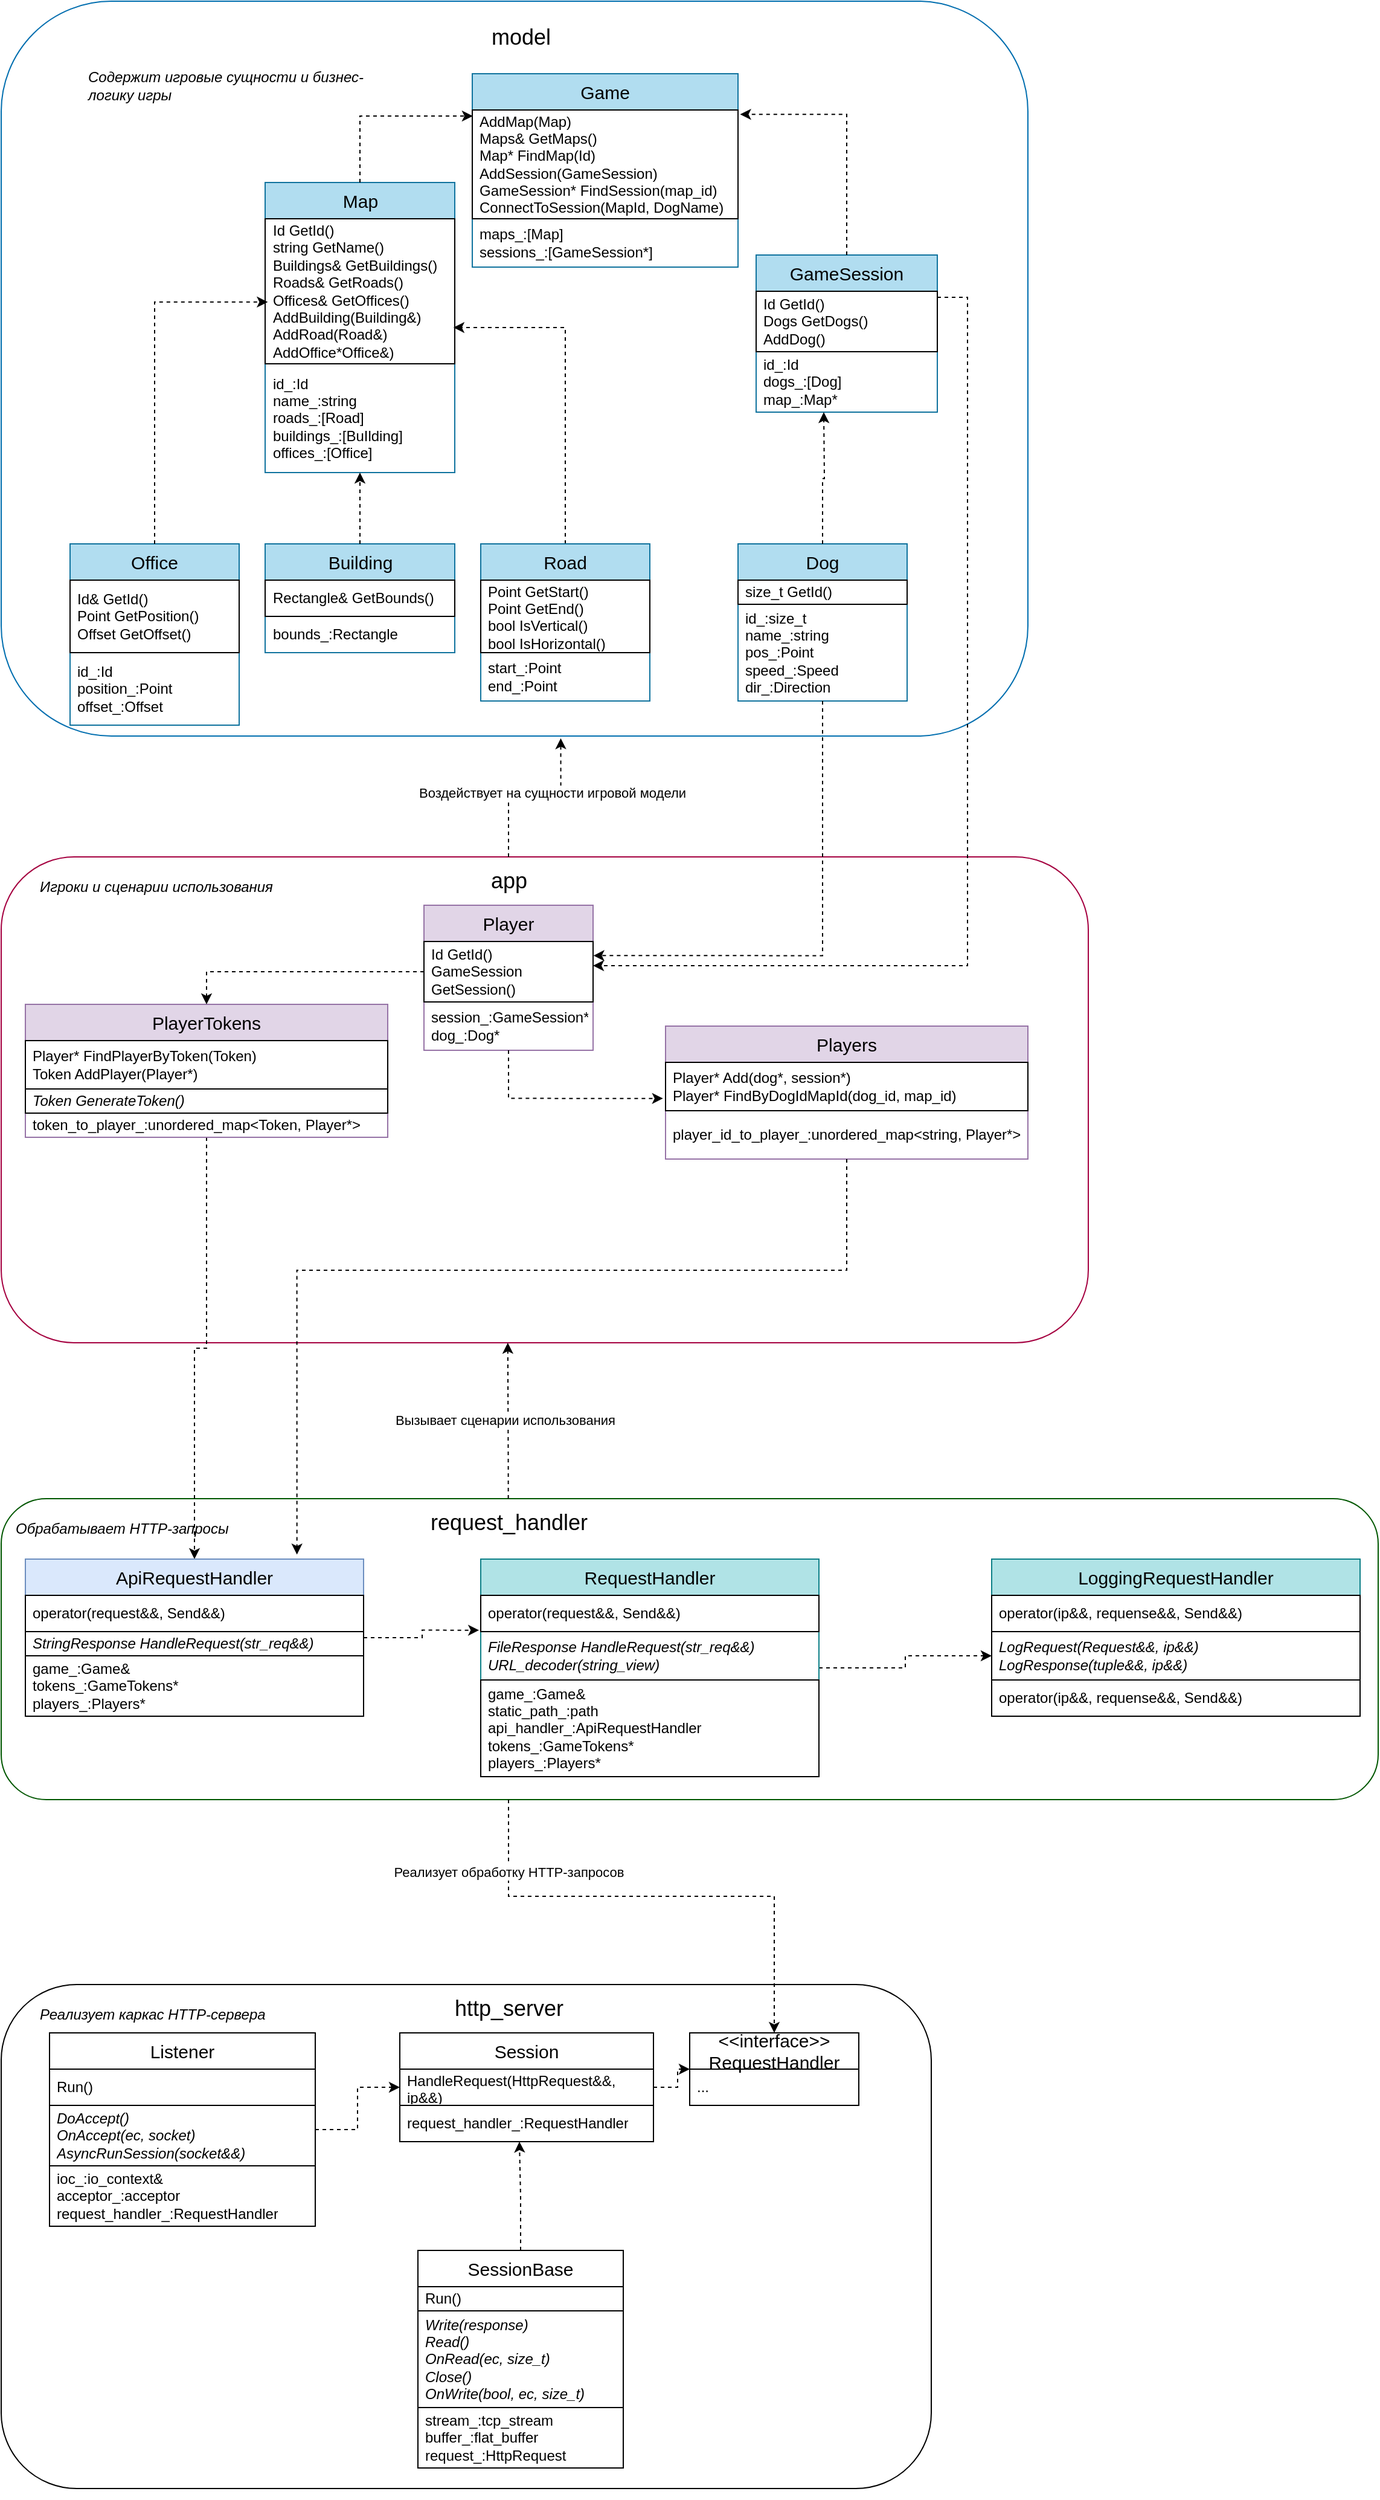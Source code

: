 <mxfile version="22.1.11" type="github">
  <diagram id="C5RBs43oDa-KdzZeNtuy" name="Page-1">
    <mxGraphModel dx="1976" dy="1774" grid="1" gridSize="10" guides="1" tooltips="1" connect="1" arrows="1" fold="1" page="1" pageScale="1" pageWidth="827" pageHeight="1169" math="0" shadow="0">
      <root>
        <mxCell id="WIyWlLk6GJQsqaUBKTNV-0" />
        <mxCell id="WIyWlLk6GJQsqaUBKTNV-1" parent="WIyWlLk6GJQsqaUBKTNV-0" />
        <mxCell id="-_XnjNIZJdmLHWLB3OJD-4" value="" style="rounded=1;whiteSpace=wrap;html=1;fillColor=none;fontColor=#ffffff;strokeColor=#A50040;" parent="WIyWlLk6GJQsqaUBKTNV-1" vertex="1">
          <mxGeometry x="-20" y="648" width="900" height="402" as="geometry" />
        </mxCell>
        <mxCell id="kK3XNEmJycX0j8ojbDVo-37" value="" style="rounded=1;whiteSpace=wrap;html=1;fillColor=none;fontColor=#ffffff;strokeColor=#006EAF;fillStyle=auto;" parent="WIyWlLk6GJQsqaUBKTNV-1" vertex="1">
          <mxGeometry x="-20" y="-60" width="850" height="608" as="geometry" />
        </mxCell>
        <mxCell id="kK3XNEmJycX0j8ojbDVo-18" value="&lt;font style=&quot;font-size: 15px;&quot;&gt;Game&lt;/font&gt;" style="swimlane;fontStyle=0;childLayout=stackLayout;horizontal=1;startSize=30;horizontalStack=0;resizeParent=1;resizeParentMax=0;resizeLast=0;collapsible=1;marginBottom=0;whiteSpace=wrap;html=1;fillColor=#b1ddf0;strokeColor=#10739e;" parent="WIyWlLk6GJQsqaUBKTNV-1" vertex="1">
          <mxGeometry x="370" width="220" height="160" as="geometry" />
        </mxCell>
        <mxCell id="kK3XNEmJycX0j8ojbDVo-19" value="AddMap(Map)&lt;br&gt;Maps&amp;amp; GetMaps()&lt;br&gt;Map* FindMap(Id)&lt;br&gt;AddSession(GameSession)&lt;br&gt;GameSession* FindSession(map_id)&lt;br&gt;ConnectToSession(MapId, DogName)" style="text;strokeColor=default;fillColor=none;align=left;verticalAlign=middle;spacingLeft=4;spacingRight=4;overflow=hidden;points=[[0,0.5],[1,0.5]];portConstraint=eastwest;rotatable=0;whiteSpace=wrap;html=1;shadow=0;" parent="kK3XNEmJycX0j8ojbDVo-18" vertex="1">
          <mxGeometry y="30" width="220" height="90" as="geometry" />
        </mxCell>
        <mxCell id="TLE_2MJ0uI7yjBn3FSsW-5" value="maps_:[Map]&lt;br&gt;&lt;span&gt;sessions_:[GameSession*]&lt;br&gt;&lt;/span&gt;" style="text;strokeColor=none;fillColor=none;align=left;verticalAlign=middle;spacingLeft=4;spacingRight=4;overflow=hidden;points=[[0,0.5],[1,0.5]];portConstraint=eastwest;rotatable=0;whiteSpace=wrap;html=1;fontStyle=0" parent="kK3XNEmJycX0j8ojbDVo-18" vertex="1">
          <mxGeometry y="120" width="220" height="40" as="geometry" />
        </mxCell>
        <mxCell id="kK3XNEmJycX0j8ojbDVo-25" value="&lt;font style=&quot;font-size: 15px;&quot;&gt;Map&lt;/font&gt;" style="swimlane;fontStyle=0;childLayout=stackLayout;horizontal=1;startSize=30;horizontalStack=0;resizeParent=1;resizeParentMax=0;resizeLast=0;collapsible=1;marginBottom=0;whiteSpace=wrap;html=1;fillColor=#b1ddf0;strokeColor=#10739e;" parent="WIyWlLk6GJQsqaUBKTNV-1" vertex="1">
          <mxGeometry x="198.5" y="90" width="157" height="240" as="geometry" />
        </mxCell>
        <mxCell id="kK3XNEmJycX0j8ojbDVo-26" value="Id GetId()&lt;br&gt;string GetName()&lt;br&gt;Buildings&amp;amp; GetBuildings()&lt;br&gt;Roads&amp;amp; GetRoads()&lt;br&gt;Offices&amp;amp; GetOffices()&lt;br&gt;AddBuilding(Building&amp;amp;)&lt;br&gt;AddRoad(Road&amp;amp;)&lt;br&gt;AddOffice*Office&amp;amp;)" style="text;strokeColor=default;fillColor=none;align=left;verticalAlign=middle;spacingLeft=4;spacingRight=4;overflow=hidden;points=[[0,0.5],[1,0.5]];portConstraint=eastwest;rotatable=0;whiteSpace=wrap;html=1;" parent="kK3XNEmJycX0j8ojbDVo-25" vertex="1">
          <mxGeometry y="30" width="157" height="120" as="geometry" />
        </mxCell>
        <mxCell id="TLE_2MJ0uI7yjBn3FSsW-6" value="id_:Id&lt;br&gt;name_:string&lt;br&gt;roads_:[Road]&lt;br&gt;buildings_:[BuIlding]&lt;br&gt;offices_:[Office]" style="text;strokeColor=none;fillColor=none;align=left;verticalAlign=middle;spacingLeft=4;spacingRight=4;overflow=hidden;points=[[0,0.5],[1,0.5]];portConstraint=eastwest;rotatable=0;whiteSpace=wrap;html=1;" parent="kK3XNEmJycX0j8ojbDVo-25" vertex="1">
          <mxGeometry y="150" width="157" height="90" as="geometry" />
        </mxCell>
        <mxCell id="zR_VMZLDNJ4zLKiuyaMJ-1" style="edgeStyle=orthogonalEdgeStyle;rounded=0;orthogonalLoop=1;jettySize=auto;html=1;dashed=1;" parent="WIyWlLk6GJQsqaUBKTNV-1" source="kK3XNEmJycX0j8ojbDVo-29" target="-_XnjNIZJdmLHWLB3OJD-3" edge="1">
          <mxGeometry relative="1" as="geometry">
            <Array as="points">
              <mxPoint x="780" y="185" />
              <mxPoint x="780" y="738" />
            </Array>
          </mxGeometry>
        </mxCell>
        <mxCell id="kK3XNEmJycX0j8ojbDVo-29" value="&lt;font style=&quot;font-size: 15px;&quot;&gt;GameSession&lt;/font&gt;" style="swimlane;fontStyle=0;childLayout=stackLayout;horizontal=1;startSize=30;horizontalStack=0;resizeParent=1;resizeParentMax=0;resizeLast=0;collapsible=1;marginBottom=0;whiteSpace=wrap;html=1;fillColor=#b1ddf0;strokeColor=#10739e;" parent="WIyWlLk6GJQsqaUBKTNV-1" vertex="1">
          <mxGeometry x="605" y="150" width="150" height="130" as="geometry" />
        </mxCell>
        <mxCell id="-d_BuJ7uQr2KmiJaSdZM-1" value="&lt;span&gt;Id GetId()&lt;br&gt;Dogs GetDogs()&lt;br&gt;AddDog()&lt;br&gt;&lt;/span&gt;" style="text;strokeColor=default;fillColor=none;align=left;verticalAlign=middle;spacingLeft=4;spacingRight=4;overflow=hidden;points=[[0,0.5],[1,0.5]];portConstraint=eastwest;rotatable=0;whiteSpace=wrap;html=1;fontStyle=0" parent="kK3XNEmJycX0j8ojbDVo-29" vertex="1">
          <mxGeometry y="30" width="150" height="50" as="geometry" />
        </mxCell>
        <mxCell id="-d_BuJ7uQr2KmiJaSdZM-6" value="&lt;span&gt;id_:Id&lt;br&gt;dogs_:[Dog]&lt;br&gt;map_:Map*&lt;/span&gt;" style="text;strokeColor=none;fillColor=none;align=left;verticalAlign=middle;spacingLeft=4;spacingRight=4;overflow=hidden;points=[[0,0.5],[1,0.5]];portConstraint=eastwest;rotatable=0;whiteSpace=wrap;html=1;fontStyle=0" parent="kK3XNEmJycX0j8ojbDVo-29" vertex="1">
          <mxGeometry y="80" width="150" height="50" as="geometry" />
        </mxCell>
        <mxCell id="kK3XNEmJycX0j8ojbDVo-35" style="edgeStyle=orthogonalEdgeStyle;rounded=0;orthogonalLoop=1;jettySize=auto;html=1;exitX=0.5;exitY=0;exitDx=0;exitDy=0;entryX=0.002;entryY=0.056;entryDx=0;entryDy=0;entryPerimeter=0;dashed=1;" parent="WIyWlLk6GJQsqaUBKTNV-1" source="kK3XNEmJycX0j8ojbDVo-25" target="kK3XNEmJycX0j8ojbDVo-19" edge="1">
          <mxGeometry relative="1" as="geometry" />
        </mxCell>
        <mxCell id="kK3XNEmJycX0j8ojbDVo-36" style="edgeStyle=orthogonalEdgeStyle;rounded=0;orthogonalLoop=1;jettySize=auto;html=1;exitX=0.5;exitY=0;exitDx=0;exitDy=0;entryX=1.008;entryY=0.04;entryDx=0;entryDy=0;entryPerimeter=0;dashed=1;" parent="WIyWlLk6GJQsqaUBKTNV-1" source="kK3XNEmJycX0j8ojbDVo-29" target="kK3XNEmJycX0j8ojbDVo-19" edge="1">
          <mxGeometry relative="1" as="geometry" />
        </mxCell>
        <mxCell id="kK3XNEmJycX0j8ojbDVo-38" value="&lt;font style=&quot;font-size: 18px;&quot;&gt;model&lt;/font&gt;" style="text;html=1;align=center;verticalAlign=middle;resizable=0;points=[];autosize=1;strokeColor=none;fillColor=none;" parent="WIyWlLk6GJQsqaUBKTNV-1" vertex="1">
          <mxGeometry x="375" y="-50" width="70" height="40" as="geometry" />
        </mxCell>
        <mxCell id="-_XnjNIZJdmLHWLB3OJD-0" style="edgeStyle=orthogonalEdgeStyle;rounded=0;orthogonalLoop=1;jettySize=auto;html=1;exitX=0.5;exitY=1;exitDx=0;exitDy=0;" parent="WIyWlLk6GJQsqaUBKTNV-1" edge="1">
          <mxGeometry relative="1" as="geometry">
            <mxPoint x="447" y="474" as="sourcePoint" />
            <mxPoint x="447" y="474" as="targetPoint" />
          </mxGeometry>
        </mxCell>
        <mxCell id="-_XnjNIZJdmLHWLB3OJD-1" value="Содержит игровые сущности и бизнес-&lt;br&gt;логику игры" style="text;html=1;align=left;verticalAlign=middle;resizable=0;points=[];autosize=1;strokeColor=none;fillColor=none;fontStyle=2" parent="WIyWlLk6GJQsqaUBKTNV-1" vertex="1">
          <mxGeometry x="50" y="-10" width="250" height="40" as="geometry" />
        </mxCell>
        <mxCell id="-_XnjNIZJdmLHWLB3OJD-2" value="&lt;span style=&quot;font-size: 15px;&quot;&gt;Player&lt;/span&gt;" style="swimlane;fontStyle=0;childLayout=stackLayout;horizontal=1;startSize=30;horizontalStack=0;resizeParent=1;resizeParentMax=0;resizeLast=0;collapsible=1;marginBottom=0;whiteSpace=wrap;html=1;fillColor=#e1d5e7;strokeColor=#9673a6;" parent="WIyWlLk6GJQsqaUBKTNV-1" vertex="1">
          <mxGeometry x="330" y="688" width="140" height="120" as="geometry">
            <mxRectangle x="330" y="460" width="80" height="30" as="alternateBounds" />
          </mxGeometry>
        </mxCell>
        <mxCell id="-_XnjNIZJdmLHWLB3OJD-3" value="Id GetId()&lt;br&gt;GameSession GetSession()" style="text;strokeColor=default;fillColor=none;align=left;verticalAlign=middle;spacingLeft=4;spacingRight=4;overflow=hidden;points=[[0,0.5],[1,0.5]];portConstraint=eastwest;rotatable=0;whiteSpace=wrap;html=1;" parent="-_XnjNIZJdmLHWLB3OJD-2" vertex="1">
          <mxGeometry y="30" width="140" height="50" as="geometry" />
        </mxCell>
        <mxCell id="kNAH83kcpVCX7tg4cOwJ-1" value="session_:GameSession*&lt;br&gt;dog_:Dog*" style="text;strokeColor=none;fillColor=none;align=left;verticalAlign=middle;spacingLeft=4;spacingRight=4;overflow=hidden;points=[[0,0.5],[1,0.5]];portConstraint=eastwest;rotatable=0;whiteSpace=wrap;html=1;" parent="-_XnjNIZJdmLHWLB3OJD-2" vertex="1">
          <mxGeometry y="80" width="140" height="40" as="geometry" />
        </mxCell>
        <mxCell id="-_XnjNIZJdmLHWLB3OJD-5" style="edgeStyle=orthogonalEdgeStyle;rounded=0;orthogonalLoop=1;jettySize=auto;html=1;exitX=0.5;exitY=1;exitDx=0;exitDy=0;" parent="WIyWlLk6GJQsqaUBKTNV-1" edge="1">
          <mxGeometry relative="1" as="geometry">
            <mxPoint x="430" y="1068.0" as="sourcePoint" />
            <mxPoint x="430" y="1068.0" as="targetPoint" />
          </mxGeometry>
        </mxCell>
        <mxCell id="-_XnjNIZJdmLHWLB3OJD-9" style="edgeStyle=orthogonalEdgeStyle;rounded=0;orthogonalLoop=1;jettySize=auto;html=1;entryX=0.545;entryY=1.003;entryDx=0;entryDy=0;dashed=1;entryPerimeter=0;" parent="WIyWlLk6GJQsqaUBKTNV-1" source="-_XnjNIZJdmLHWLB3OJD-7" target="kK3XNEmJycX0j8ojbDVo-37" edge="1">
          <mxGeometry relative="1" as="geometry">
            <mxPoint x="400" y="568" as="targetPoint" />
          </mxGeometry>
        </mxCell>
        <mxCell id="-_XnjNIZJdmLHWLB3OJD-10" value="Воздействует на сущности игровой модели" style="edgeLabel;html=1;align=center;verticalAlign=middle;resizable=0;points=[];" parent="-_XnjNIZJdmLHWLB3OJD-9" vertex="1" connectable="0">
          <mxGeometry x="0.167" y="3" relative="1" as="geometry">
            <mxPoint x="3" as="offset" />
          </mxGeometry>
        </mxCell>
        <mxCell id="-_XnjNIZJdmLHWLB3OJD-7" value="&lt;font style=&quot;font-size: 18px;&quot;&gt;app&lt;/font&gt;" style="text;html=1;align=center;verticalAlign=middle;resizable=0;points=[];autosize=1;strokeColor=none;fillColor=none;" parent="WIyWlLk6GJQsqaUBKTNV-1" vertex="1">
          <mxGeometry x="375" y="648" width="50" height="40" as="geometry" />
        </mxCell>
        <mxCell id="-_XnjNIZJdmLHWLB3OJD-8" value="Игроки и сценарии использования" style="text;html=1;align=left;verticalAlign=middle;resizable=0;points=[];autosize=1;strokeColor=none;fillColor=none;fontStyle=2" parent="WIyWlLk6GJQsqaUBKTNV-1" vertex="1">
          <mxGeometry x="10" y="658" width="220" height="30" as="geometry" />
        </mxCell>
        <mxCell id="-_XnjNIZJdmLHWLB3OJD-13" value="" style="rounded=1;whiteSpace=wrap;html=1;fillColor=none;fontColor=#ffffff;strokeColor=#005700;" parent="WIyWlLk6GJQsqaUBKTNV-1" vertex="1">
          <mxGeometry x="-20" y="1179" width="1140" height="249" as="geometry" />
        </mxCell>
        <mxCell id="-_XnjNIZJdmLHWLB3OJD-38" style="edgeStyle=orthogonalEdgeStyle;rounded=0;orthogonalLoop=1;jettySize=auto;html=1;dashed=1;entryX=0.5;entryY=0;entryDx=0;entryDy=0;" parent="WIyWlLk6GJQsqaUBKTNV-1" target="-_XnjNIZJdmLHWLB3OJD-29" edge="1">
          <mxGeometry relative="1" as="geometry">
            <Array as="points">
              <mxPoint x="400" y="1508" />
              <mxPoint x="620" y="1508" />
            </Array>
            <mxPoint x="400" y="1428" as="sourcePoint" />
          </mxGeometry>
        </mxCell>
        <mxCell id="-_XnjNIZJdmLHWLB3OJD-39" value="Реализует обработку HTTP-запросов" style="edgeLabel;html=1;align=center;verticalAlign=middle;resizable=0;points=[];" parent="-_XnjNIZJdmLHWLB3OJD-38" vertex="1" connectable="0">
          <mxGeometry x="-0.831" y="-1" relative="1" as="geometry">
            <mxPoint x="1" y="25" as="offset" />
          </mxGeometry>
        </mxCell>
        <mxCell id="zR_VMZLDNJ4zLKiuyaMJ-18" style="edgeStyle=orthogonalEdgeStyle;rounded=0;orthogonalLoop=1;jettySize=auto;html=1;entryX=0;entryY=0.5;entryDx=0;entryDy=0;dashed=1;" parent="WIyWlLk6GJQsqaUBKTNV-1" source="-_XnjNIZJdmLHWLB3OJD-14" target="TLE_2MJ0uI7yjBn3FSsW-22" edge="1">
          <mxGeometry relative="1" as="geometry" />
        </mxCell>
        <mxCell id="-_XnjNIZJdmLHWLB3OJD-14" value="&lt;span style=&quot;font-size: 15px;&quot;&gt;RequestHandler&lt;/span&gt;" style="swimlane;fontStyle=0;childLayout=stackLayout;horizontal=1;startSize=30;horizontalStack=0;resizeParent=1;resizeParentMax=0;resizeLast=0;collapsible=1;marginBottom=0;whiteSpace=wrap;html=1;fillColor=#b0e3e6;strokeColor=#0e8088;" parent="WIyWlLk6GJQsqaUBKTNV-1" vertex="1">
          <mxGeometry x="377" y="1229" width="280" height="180" as="geometry">
            <mxRectangle x="330" y="460" width="80" height="30" as="alternateBounds" />
          </mxGeometry>
        </mxCell>
        <mxCell id="-_XnjNIZJdmLHWLB3OJD-15" value="operator(request&amp;amp;&amp;amp;, Send&amp;amp;&amp;amp;)" style="text;strokeColor=default;fillColor=none;align=left;verticalAlign=middle;spacingLeft=4;spacingRight=4;overflow=hidden;points=[[0,0.5],[1,0.5]];portConstraint=eastwest;rotatable=0;whiteSpace=wrap;html=1;" parent="-_XnjNIZJdmLHWLB3OJD-14" vertex="1">
          <mxGeometry y="30" width="280" height="30" as="geometry" />
        </mxCell>
        <mxCell id="TLE_2MJ0uI7yjBn3FSsW-11" value="&lt;i style=&quot;border-color: var(--border-color);&quot;&gt;FileResponse HandleRequest(str_req&amp;amp;&amp;amp;)&lt;br style=&quot;border-color: var(--border-color);&quot;&gt;URL_decoder(string_view)&lt;/i&gt;" style="text;strokeColor=none;fillColor=none;align=left;verticalAlign=middle;spacingLeft=4;spacingRight=4;overflow=hidden;points=[[0,0.5],[1,0.5]];portConstraint=eastwest;rotatable=0;whiteSpace=wrap;html=1;" parent="-_XnjNIZJdmLHWLB3OJD-14" vertex="1">
          <mxGeometry y="60" width="280" height="40" as="geometry" />
        </mxCell>
        <mxCell id="TLE_2MJ0uI7yjBn3FSsW-12" value="game_:Game&amp;amp;&lt;br style=&quot;border-color: var(--border-color);&quot;&gt;static_path_:path&lt;br&gt;api_handler_:ApiRequestHandler&lt;br&gt;tokens_:GameTokens*&lt;br style=&quot;border-color: var(--border-color);&quot;&gt;players_:Players*" style="text;strokeColor=default;fillColor=none;align=left;verticalAlign=middle;spacingLeft=4;spacingRight=4;overflow=hidden;points=[[0,0.5],[1,0.5]];portConstraint=eastwest;rotatable=0;whiteSpace=wrap;html=1;" parent="-_XnjNIZJdmLHWLB3OJD-14" vertex="1">
          <mxGeometry y="100" width="280" height="80" as="geometry" />
        </mxCell>
        <mxCell id="-_XnjNIZJdmLHWLB3OJD-16" style="edgeStyle=orthogonalEdgeStyle;rounded=0;orthogonalLoop=1;jettySize=auto;html=1;exitX=0.5;exitY=1;exitDx=0;exitDy=0;" parent="WIyWlLk6GJQsqaUBKTNV-1" edge="1">
          <mxGeometry relative="1" as="geometry">
            <mxPoint x="400" y="1481" as="sourcePoint" />
            <mxPoint x="400" y="1481" as="targetPoint" />
          </mxGeometry>
        </mxCell>
        <mxCell id="-_XnjNIZJdmLHWLB3OJD-19" style="edgeStyle=orthogonalEdgeStyle;rounded=0;orthogonalLoop=1;jettySize=auto;html=1;entryX=0.466;entryY=1;entryDx=0;entryDy=0;dashed=1;entryPerimeter=0;" parent="WIyWlLk6GJQsqaUBKTNV-1" edge="1" target="-_XnjNIZJdmLHWLB3OJD-4">
          <mxGeometry relative="1" as="geometry">
            <mxPoint x="399.82" y="1179" as="sourcePoint" />
            <mxPoint x="399.82" y="1069" as="targetPoint" />
            <Array as="points">
              <mxPoint x="400" y="1151" />
            </Array>
          </mxGeometry>
        </mxCell>
        <mxCell id="-_XnjNIZJdmLHWLB3OJD-20" value="Вызывает сценарии использования" style="edgeLabel;html=1;align=center;verticalAlign=middle;resizable=0;points=[];" parent="-_XnjNIZJdmLHWLB3OJD-19" vertex="1" connectable="0">
          <mxGeometry x="0.015" y="3" relative="1" as="geometry">
            <mxPoint as="offset" />
          </mxGeometry>
        </mxCell>
        <mxCell id="-_XnjNIZJdmLHWLB3OJD-17" value="&lt;span style=&quot;font-size: 18px;&quot;&gt;request_handler&lt;/span&gt;" style="text;html=1;align=center;verticalAlign=middle;resizable=0;points=[];autosize=1;strokeColor=none;fillColor=none;" parent="WIyWlLk6GJQsqaUBKTNV-1" vertex="1">
          <mxGeometry x="325" y="1179" width="150" height="40" as="geometry" />
        </mxCell>
        <mxCell id="-_XnjNIZJdmLHWLB3OJD-18" value="Обрабатывает HTTP-запросы" style="text;html=1;align=left;verticalAlign=middle;resizable=0;points=[];autosize=1;strokeColor=none;fillColor=none;fontStyle=2" parent="WIyWlLk6GJQsqaUBKTNV-1" vertex="1">
          <mxGeometry x="-10" y="1189" width="200" height="30" as="geometry" />
        </mxCell>
        <mxCell id="-_XnjNIZJdmLHWLB3OJD-21" value="" style="rounded=1;whiteSpace=wrap;html=1;gradientColor=default;fillColor=none;" parent="WIyWlLk6GJQsqaUBKTNV-1" vertex="1">
          <mxGeometry x="-20" y="1581" width="770" height="417" as="geometry" />
        </mxCell>
        <mxCell id="-_XnjNIZJdmLHWLB3OJD-36" style="edgeStyle=orthogonalEdgeStyle;rounded=0;orthogonalLoop=1;jettySize=auto;html=1;entryX=0;entryY=0.5;entryDx=0;entryDy=0;dashed=1;" parent="WIyWlLk6GJQsqaUBKTNV-1" source="-_XnjNIZJdmLHWLB3OJD-22" target="-_XnjNIZJdmLHWLB3OJD-29" edge="1">
          <mxGeometry relative="1" as="geometry" />
        </mxCell>
        <mxCell id="-_XnjNIZJdmLHWLB3OJD-22" value="&lt;span style=&quot;font-size: 15px;&quot;&gt;Session&lt;/span&gt;" style="swimlane;fontStyle=0;childLayout=stackLayout;horizontal=1;startSize=30;horizontalStack=0;resizeParent=1;resizeParentMax=0;resizeLast=0;collapsible=1;marginBottom=0;whiteSpace=wrap;html=1;" parent="WIyWlLk6GJQsqaUBKTNV-1" vertex="1">
          <mxGeometry x="310" y="1621" width="210" height="90" as="geometry">
            <mxRectangle x="330" y="460" width="80" height="30" as="alternateBounds" />
          </mxGeometry>
        </mxCell>
        <mxCell id="-_XnjNIZJdmLHWLB3OJD-23" value="HandleRequest(HttpRequest&amp;amp;&amp;amp;, ip&amp;amp;&amp;amp;)" style="text;strokeColor=default;fillColor=none;align=left;verticalAlign=middle;spacingLeft=4;spacingRight=4;overflow=hidden;points=[[0,0.5],[1,0.5]];portConstraint=eastwest;rotatable=0;whiteSpace=wrap;html=1;" parent="-_XnjNIZJdmLHWLB3OJD-22" vertex="1">
          <mxGeometry y="30" width="210" height="30" as="geometry" />
        </mxCell>
        <mxCell id="uiAO951HqReDPM408ryO-12" value="request_handler_:RequestHandler" style="text;strokeColor=none;fillColor=none;align=left;verticalAlign=middle;spacingLeft=4;spacingRight=4;overflow=hidden;points=[[0,0.5],[1,0.5]];portConstraint=eastwest;rotatable=0;whiteSpace=wrap;html=1;" parent="-_XnjNIZJdmLHWLB3OJD-22" vertex="1">
          <mxGeometry y="60" width="210" height="30" as="geometry" />
        </mxCell>
        <mxCell id="-_XnjNIZJdmLHWLB3OJD-24" style="edgeStyle=orthogonalEdgeStyle;rounded=0;orthogonalLoop=1;jettySize=auto;html=1;exitX=0.5;exitY=1;exitDx=0;exitDy=0;" parent="WIyWlLk6GJQsqaUBKTNV-1" source="-_XnjNIZJdmLHWLB3OJD-21" target="-_XnjNIZJdmLHWLB3OJD-21" edge="1">
          <mxGeometry relative="1" as="geometry" />
        </mxCell>
        <mxCell id="-_XnjNIZJdmLHWLB3OJD-25" value="&lt;span style=&quot;font-size: 18px;&quot;&gt;http_server&lt;/span&gt;" style="text;html=1;align=center;verticalAlign=middle;resizable=0;points=[];autosize=1;strokeColor=none;fillColor=none;" parent="WIyWlLk6GJQsqaUBKTNV-1" vertex="1">
          <mxGeometry x="345" y="1581" width="110" height="40" as="geometry" />
        </mxCell>
        <mxCell id="-_XnjNIZJdmLHWLB3OJD-26" value="Реализует каркас HTTP-сервера" style="text;html=1;align=left;verticalAlign=middle;resizable=0;points=[];autosize=1;strokeColor=none;fillColor=none;fontStyle=2" parent="WIyWlLk6GJQsqaUBKTNV-1" vertex="1">
          <mxGeometry x="10" y="1591" width="210" height="30" as="geometry" />
        </mxCell>
        <mxCell id="-_XnjNIZJdmLHWLB3OJD-32" style="edgeStyle=orthogonalEdgeStyle;rounded=0;orthogonalLoop=1;jettySize=auto;html=1;entryX=0;entryY=0.5;entryDx=0;entryDy=0;dashed=1;" parent="WIyWlLk6GJQsqaUBKTNV-1" source="-_XnjNIZJdmLHWLB3OJD-27" target="-_XnjNIZJdmLHWLB3OJD-22" edge="1">
          <mxGeometry relative="1" as="geometry" />
        </mxCell>
        <mxCell id="-_XnjNIZJdmLHWLB3OJD-27" value="&lt;span style=&quot;font-size: 15px;&quot;&gt;Listener&lt;/span&gt;" style="swimlane;fontStyle=0;childLayout=stackLayout;horizontal=1;startSize=30;horizontalStack=0;resizeParent=1;resizeParentMax=0;resizeLast=0;collapsible=1;marginBottom=0;whiteSpace=wrap;html=1;" parent="WIyWlLk6GJQsqaUBKTNV-1" vertex="1">
          <mxGeometry x="20" y="1621" width="220" height="160" as="geometry">
            <mxRectangle x="330" y="460" width="80" height="30" as="alternateBounds" />
          </mxGeometry>
        </mxCell>
        <mxCell id="-_XnjNIZJdmLHWLB3OJD-28" value="Run()" style="text;strokeColor=default;fillColor=none;align=left;verticalAlign=middle;spacingLeft=4;spacingRight=4;overflow=hidden;points=[[0,0.5],[1,0.5]];portConstraint=eastwest;rotatable=0;whiteSpace=wrap;html=1;" parent="-_XnjNIZJdmLHWLB3OJD-27" vertex="1">
          <mxGeometry y="30" width="220" height="30" as="geometry" />
        </mxCell>
        <mxCell id="uiAO951HqReDPM408ryO-2" value="DoAccept()&lt;br&gt;OnAccept(ec, socket)&lt;br&gt;AsyncRunSession(socket&amp;amp;&amp;amp;)" style="text;strokeColor=default;fillColor=none;align=left;verticalAlign=middle;spacingLeft=4;spacingRight=4;overflow=hidden;points=[[0,0.5],[1,0.5]];portConstraint=eastwest;rotatable=0;whiteSpace=wrap;html=1;fontStyle=2" parent="-_XnjNIZJdmLHWLB3OJD-27" vertex="1">
          <mxGeometry y="60" width="220" height="50" as="geometry" />
        </mxCell>
        <mxCell id="uiAO951HqReDPM408ryO-6" value="ioc_:io_context&amp;amp;&lt;br&gt;acceptor_:acceptor&lt;br&gt;request_handler_:RequestHandler" style="text;strokeColor=none;fillColor=none;align=left;verticalAlign=middle;spacingLeft=4;spacingRight=4;overflow=hidden;points=[[0,0.5],[1,0.5]];portConstraint=eastwest;rotatable=0;whiteSpace=wrap;html=1;" parent="-_XnjNIZJdmLHWLB3OJD-27" vertex="1">
          <mxGeometry y="110" width="220" height="50" as="geometry" />
        </mxCell>
        <mxCell id="-_XnjNIZJdmLHWLB3OJD-29" value="&lt;span style=&quot;font-size: 15px;&quot;&gt;&amp;lt;&amp;lt;interface&amp;gt;&amp;gt;&lt;br&gt;RequestHandler&lt;br&gt;&lt;/span&gt;" style="swimlane;fontStyle=0;childLayout=stackLayout;horizontal=1;startSize=30;horizontalStack=0;resizeParent=1;resizeParentMax=0;resizeLast=0;collapsible=1;marginBottom=0;whiteSpace=wrap;html=1;" parent="WIyWlLk6GJQsqaUBKTNV-1" vertex="1">
          <mxGeometry x="550" y="1621" width="140" height="60" as="geometry">
            <mxRectangle x="330" y="460" width="80" height="30" as="alternateBounds" />
          </mxGeometry>
        </mxCell>
        <mxCell id="-_XnjNIZJdmLHWLB3OJD-30" value="..." style="text;strokeColor=none;fillColor=none;align=left;verticalAlign=middle;spacingLeft=4;spacingRight=4;overflow=hidden;points=[[0,0.5],[1,0.5]];portConstraint=eastwest;rotatable=0;whiteSpace=wrap;html=1;" parent="-_XnjNIZJdmLHWLB3OJD-29" vertex="1">
          <mxGeometry y="30" width="140" height="30" as="geometry" />
        </mxCell>
        <mxCell id="-_XnjNIZJdmLHWLB3OJD-40" value="&lt;font style=&quot;font-size: 15px;&quot;&gt;Office&lt;/font&gt;" style="swimlane;fontStyle=0;childLayout=stackLayout;horizontal=1;startSize=30;horizontalStack=0;resizeParent=1;resizeParentMax=0;resizeLast=0;collapsible=1;marginBottom=0;whiteSpace=wrap;html=1;fillColor=#b1ddf0;strokeColor=#10739e;" parent="WIyWlLk6GJQsqaUBKTNV-1" vertex="1">
          <mxGeometry x="37" y="389" width="140" height="150" as="geometry" />
        </mxCell>
        <mxCell id="-_XnjNIZJdmLHWLB3OJD-41" value="Id&amp;amp; GetId()&lt;br&gt;Point GetPosition()&lt;br&gt;Offset GetOffset()" style="text;strokeColor=default;fillColor=none;align=left;verticalAlign=middle;spacingLeft=4;spacingRight=4;overflow=hidden;points=[[0,0.5],[1,0.5]];portConstraint=eastwest;rotatable=0;whiteSpace=wrap;html=1;" parent="-_XnjNIZJdmLHWLB3OJD-40" vertex="1">
          <mxGeometry y="30" width="140" height="60" as="geometry" />
        </mxCell>
        <mxCell id="TLE_2MJ0uI7yjBn3FSsW-8" value="id_:Id&lt;br&gt;position_:Point&lt;br&gt;offset_:Offset" style="text;strokeColor=none;fillColor=none;align=left;verticalAlign=middle;spacingLeft=4;spacingRight=4;overflow=hidden;points=[[0,0.5],[1,0.5]];portConstraint=eastwest;rotatable=0;whiteSpace=wrap;html=1;" parent="-_XnjNIZJdmLHWLB3OJD-40" vertex="1">
          <mxGeometry y="90" width="140" height="60" as="geometry" />
        </mxCell>
        <mxCell id="-_XnjNIZJdmLHWLB3OJD-43" value="&lt;font style=&quot;font-size: 15px;&quot;&gt;Building&lt;/font&gt;" style="swimlane;fontStyle=0;childLayout=stackLayout;horizontal=1;startSize=30;horizontalStack=0;resizeParent=1;resizeParentMax=0;resizeLast=0;collapsible=1;marginBottom=0;whiteSpace=wrap;html=1;fillColor=#b1ddf0;strokeColor=#10739e;" parent="WIyWlLk6GJQsqaUBKTNV-1" vertex="1">
          <mxGeometry x="198.5" y="389" width="157" height="90" as="geometry" />
        </mxCell>
        <mxCell id="-_XnjNIZJdmLHWLB3OJD-44" value="Rectangle&amp;amp; GetBounds()" style="text;strokeColor=default;fillColor=none;align=left;verticalAlign=middle;spacingLeft=4;spacingRight=4;overflow=hidden;points=[[0,0.5],[1,0.5]];portConstraint=eastwest;rotatable=0;whiteSpace=wrap;html=1;" parent="-_XnjNIZJdmLHWLB3OJD-43" vertex="1">
          <mxGeometry y="30" width="157" height="30" as="geometry" />
        </mxCell>
        <mxCell id="TLE_2MJ0uI7yjBn3FSsW-10" value="bounds_:Rectangle" style="text;strokeColor=none;fillColor=none;align=left;verticalAlign=middle;spacingLeft=4;spacingRight=4;overflow=hidden;points=[[0,0.5],[1,0.5]];portConstraint=eastwest;rotatable=0;whiteSpace=wrap;html=1;" parent="-_XnjNIZJdmLHWLB3OJD-43" vertex="1">
          <mxGeometry y="60" width="157" height="30" as="geometry" />
        </mxCell>
        <mxCell id="-_XnjNIZJdmLHWLB3OJD-49" style="edgeStyle=orthogonalEdgeStyle;rounded=0;orthogonalLoop=1;jettySize=auto;html=1;entryX=0.993;entryY=0.744;entryDx=0;entryDy=0;dashed=1;entryPerimeter=0;" parent="WIyWlLk6GJQsqaUBKTNV-1" source="-_XnjNIZJdmLHWLB3OJD-45" target="kK3XNEmJycX0j8ojbDVo-26" edge="1">
          <mxGeometry relative="1" as="geometry">
            <Array as="points">
              <mxPoint x="447" y="210" />
              <mxPoint x="354" y="210" />
            </Array>
          </mxGeometry>
        </mxCell>
        <mxCell id="-_XnjNIZJdmLHWLB3OJD-45" value="&lt;font style=&quot;font-size: 15px;&quot;&gt;Road&lt;/font&gt;" style="swimlane;fontStyle=0;childLayout=stackLayout;horizontal=1;startSize=30;horizontalStack=0;resizeParent=1;resizeParentMax=0;resizeLast=0;collapsible=1;marginBottom=0;whiteSpace=wrap;html=1;fillColor=#b1ddf0;strokeColor=#10739e;" parent="WIyWlLk6GJQsqaUBKTNV-1" vertex="1">
          <mxGeometry x="377" y="389" width="140" height="130" as="geometry" />
        </mxCell>
        <mxCell id="-_XnjNIZJdmLHWLB3OJD-46" value="Point GetStart()&lt;br&gt;Point GetEnd()&lt;br&gt;bool IsVertical()&lt;br&gt;bool IsHorizontal()" style="text;strokeColor=default;fillColor=none;align=left;verticalAlign=middle;spacingLeft=4;spacingRight=4;overflow=hidden;points=[[0,0.5],[1,0.5]];portConstraint=eastwest;rotatable=0;whiteSpace=wrap;html=1;" parent="-_XnjNIZJdmLHWLB3OJD-45" vertex="1">
          <mxGeometry y="30" width="140" height="60" as="geometry" />
        </mxCell>
        <mxCell id="TLE_2MJ0uI7yjBn3FSsW-9" value="start_:Point&lt;br&gt;end_:Point" style="text;strokeColor=none;fillColor=none;align=left;verticalAlign=middle;spacingLeft=4;spacingRight=4;overflow=hidden;points=[[0,0.5],[1,0.5]];portConstraint=eastwest;rotatable=0;whiteSpace=wrap;html=1;" parent="-_XnjNIZJdmLHWLB3OJD-45" vertex="1">
          <mxGeometry y="90" width="140" height="40" as="geometry" />
        </mxCell>
        <mxCell id="-_XnjNIZJdmLHWLB3OJD-47" style="edgeStyle=orthogonalEdgeStyle;rounded=0;orthogonalLoop=1;jettySize=auto;html=1;entryX=0.014;entryY=0.574;entryDx=0;entryDy=0;entryPerimeter=0;dashed=1;" parent="WIyWlLk6GJQsqaUBKTNV-1" source="-_XnjNIZJdmLHWLB3OJD-40" target="kK3XNEmJycX0j8ojbDVo-26" edge="1">
          <mxGeometry relative="1" as="geometry" />
        </mxCell>
        <mxCell id="-_XnjNIZJdmLHWLB3OJD-48" style="edgeStyle=orthogonalEdgeStyle;rounded=0;orthogonalLoop=1;jettySize=auto;html=1;exitX=0.5;exitY=0;exitDx=0;exitDy=0;entryX=0.5;entryY=1;entryDx=0;entryDy=0;dashed=1;" parent="WIyWlLk6GJQsqaUBKTNV-1" source="-_XnjNIZJdmLHWLB3OJD-43" target="kK3XNEmJycX0j8ojbDVo-25" edge="1">
          <mxGeometry relative="1" as="geometry">
            <mxPoint x="276" y="340" as="targetPoint" />
          </mxGeometry>
        </mxCell>
        <mxCell id="TLE_2MJ0uI7yjBn3FSsW-0" value="&lt;font style=&quot;font-size: 15px;&quot;&gt;Dog&lt;/font&gt;" style="swimlane;fontStyle=0;childLayout=stackLayout;horizontal=1;startSize=30;horizontalStack=0;resizeParent=1;resizeParentMax=0;resizeLast=0;collapsible=1;marginBottom=0;whiteSpace=wrap;html=1;fillColor=#b1ddf0;strokeColor=#10739e;" parent="WIyWlLk6GJQsqaUBKTNV-1" vertex="1">
          <mxGeometry x="590" y="389" width="140" height="130" as="geometry" />
        </mxCell>
        <mxCell id="TLE_2MJ0uI7yjBn3FSsW-1" value="size_t GetId()" style="text;strokeColor=default;fillColor=none;align=left;verticalAlign=middle;spacingLeft=4;spacingRight=4;overflow=hidden;points=[[0,0.5],[1,0.5]];portConstraint=eastwest;rotatable=0;whiteSpace=wrap;html=1;" parent="TLE_2MJ0uI7yjBn3FSsW-0" vertex="1">
          <mxGeometry y="30" width="140" height="20" as="geometry" />
        </mxCell>
        <mxCell id="-d_BuJ7uQr2KmiJaSdZM-5" value="id_:size_t&lt;br&gt;name_:string&lt;br&gt;pos_:Point&lt;br&gt;speed_:Speed&lt;br&gt;dir_:Direction" style="text;strokeColor=none;fillColor=none;align=left;verticalAlign=middle;spacingLeft=4;spacingRight=4;overflow=hidden;points=[[0,0.5],[1,0.5]];portConstraint=eastwest;rotatable=0;whiteSpace=wrap;html=1;" parent="TLE_2MJ0uI7yjBn3FSsW-0" vertex="1">
          <mxGeometry y="50" width="140" height="80" as="geometry" />
        </mxCell>
        <mxCell id="TLE_2MJ0uI7yjBn3FSsW-18" value="&lt;span style=&quot;font-size: 15px;&quot;&gt;LoggingRequestHandler&lt;/span&gt;" style="swimlane;fontStyle=0;childLayout=stackLayout;horizontal=1;startSize=30;horizontalStack=0;resizeParent=1;resizeParentMax=0;resizeLast=0;collapsible=1;marginBottom=0;whiteSpace=wrap;html=1;fillColor=#b0e3e6;strokeColor=#0e8088;" parent="WIyWlLk6GJQsqaUBKTNV-1" vertex="1">
          <mxGeometry x="800" y="1229" width="305" height="130" as="geometry">
            <mxRectangle x="330" y="460" width="80" height="30" as="alternateBounds" />
          </mxGeometry>
        </mxCell>
        <mxCell id="TLE_2MJ0uI7yjBn3FSsW-21" value="operator(ip&amp;amp;&amp;amp;, requense&amp;amp;&amp;amp;, Send&amp;amp;&amp;amp;)" style="text;strokeColor=default;fillColor=none;align=left;verticalAlign=middle;spacingLeft=4;spacingRight=4;overflow=hidden;points=[[0,0.5],[1,0.5]];portConstraint=eastwest;rotatable=0;whiteSpace=wrap;html=1;" parent="TLE_2MJ0uI7yjBn3FSsW-18" vertex="1">
          <mxGeometry y="30" width="305" height="30" as="geometry" />
        </mxCell>
        <mxCell id="TLE_2MJ0uI7yjBn3FSsW-22" value="LogRequest(Request&amp;amp;&amp;amp;, ip&amp;amp;&amp;amp;)&lt;br&gt;LogResponse(tuple&amp;amp;&amp;amp;, ip&amp;amp;&amp;amp;)" style="text;strokeColor=default;fillColor=none;align=left;verticalAlign=middle;spacingLeft=4;spacingRight=4;overflow=hidden;points=[[0,0.5],[1,0.5]];portConstraint=eastwest;rotatable=0;whiteSpace=wrap;html=1;fontStyle=2" parent="TLE_2MJ0uI7yjBn3FSsW-18" vertex="1">
          <mxGeometry y="60" width="305" height="40" as="geometry" />
        </mxCell>
        <mxCell id="TLE_2MJ0uI7yjBn3FSsW-23" value="operator(ip&amp;amp;&amp;amp;, requense&amp;amp;&amp;amp;, Send&amp;amp;&amp;amp;)" style="text;strokeColor=default;fillColor=none;align=left;verticalAlign=middle;spacingLeft=4;spacingRight=4;overflow=hidden;points=[[0,0.5],[1,0.5]];portConstraint=eastwest;rotatable=0;whiteSpace=wrap;html=1;" parent="TLE_2MJ0uI7yjBn3FSsW-18" vertex="1">
          <mxGeometry y="100" width="305" height="30" as="geometry" />
        </mxCell>
        <mxCell id="uiAO951HqReDPM408ryO-7" value="&lt;span style=&quot;font-size: 15px;&quot;&gt;SessionBase&lt;/span&gt;" style="swimlane;fontStyle=0;childLayout=stackLayout;horizontal=1;startSize=30;horizontalStack=0;resizeParent=1;resizeParentMax=0;resizeLast=0;collapsible=1;marginBottom=0;whiteSpace=wrap;html=1;" parent="WIyWlLk6GJQsqaUBKTNV-1" vertex="1">
          <mxGeometry x="325" y="1801" width="170" height="180" as="geometry">
            <mxRectangle x="330" y="460" width="80" height="30" as="alternateBounds" />
          </mxGeometry>
        </mxCell>
        <mxCell id="uiAO951HqReDPM408ryO-8" value="Run()" style="text;strokeColor=default;fillColor=none;align=left;verticalAlign=middle;spacingLeft=4;spacingRight=4;overflow=hidden;points=[[0,0.5],[1,0.5]];portConstraint=eastwest;rotatable=0;whiteSpace=wrap;html=1;" parent="uiAO951HqReDPM408ryO-7" vertex="1">
          <mxGeometry y="30" width="170" height="20" as="geometry" />
        </mxCell>
        <mxCell id="uiAO951HqReDPM408ryO-10" value="Write(response)&lt;br&gt;Read()&lt;br&gt;OnRead(ec, size_t)&lt;br&gt;Close()&lt;br&gt;OnWrite(bool, ec, size_t)" style="text;strokeColor=none;fillColor=none;align=left;verticalAlign=middle;spacingLeft=4;spacingRight=4;overflow=hidden;points=[[0,0.5],[1,0.5]];portConstraint=eastwest;rotatable=0;whiteSpace=wrap;html=1;fontStyle=2" parent="uiAO951HqReDPM408ryO-7" vertex="1">
          <mxGeometry y="50" width="170" height="80" as="geometry" />
        </mxCell>
        <mxCell id="uiAO951HqReDPM408ryO-11" value="stream_:tcp_stream&lt;br style=&quot;border-color: var(--border-color);&quot;&gt;buffer_:flat_buffer&lt;br style=&quot;border-color: var(--border-color);&quot;&gt;request_:HttpRequest" style="text;strokeColor=default;fillColor=none;align=left;verticalAlign=middle;spacingLeft=4;spacingRight=4;overflow=hidden;points=[[0,0.5],[1,0.5]];portConstraint=eastwest;rotatable=0;whiteSpace=wrap;html=1;" parent="uiAO951HqReDPM408ryO-7" vertex="1">
          <mxGeometry y="130" width="170" height="50" as="geometry" />
        </mxCell>
        <mxCell id="uiAO951HqReDPM408ryO-9" style="edgeStyle=orthogonalEdgeStyle;rounded=0;orthogonalLoop=1;jettySize=auto;html=1;dashed=1;" parent="WIyWlLk6GJQsqaUBKTNV-1" source="uiAO951HqReDPM408ryO-7" edge="1">
          <mxGeometry relative="1" as="geometry">
            <mxPoint x="409" y="1711" as="targetPoint" />
          </mxGeometry>
        </mxCell>
        <mxCell id="zR_VMZLDNJ4zLKiuyaMJ-0" style="edgeStyle=orthogonalEdgeStyle;rounded=0;orthogonalLoop=1;jettySize=auto;html=1;entryX=1.002;entryY=0.233;entryDx=0;entryDy=0;entryPerimeter=0;dashed=1;" parent="WIyWlLk6GJQsqaUBKTNV-1" source="TLE_2MJ0uI7yjBn3FSsW-0" target="-_XnjNIZJdmLHWLB3OJD-3" edge="1">
          <mxGeometry relative="1" as="geometry" />
        </mxCell>
        <mxCell id="mTJFydQudF-oLW5hOp1H-0" style="edgeStyle=orthogonalEdgeStyle;rounded=0;orthogonalLoop=1;jettySize=auto;html=1;dashed=1;" edge="1" parent="WIyWlLk6GJQsqaUBKTNV-1" source="zR_VMZLDNJ4zLKiuyaMJ-2" target="zR_VMZLDNJ4zLKiuyaMJ-10">
          <mxGeometry relative="1" as="geometry" />
        </mxCell>
        <mxCell id="zR_VMZLDNJ4zLKiuyaMJ-2" value="&lt;span style=&quot;font-size: 15px;&quot;&gt;PlayerTokens&lt;/span&gt;" style="swimlane;fontStyle=0;childLayout=stackLayout;horizontal=1;startSize=30;horizontalStack=0;resizeParent=1;resizeParentMax=0;resizeLast=0;collapsible=1;marginBottom=0;whiteSpace=wrap;html=1;fillColor=#e1d5e7;strokeColor=#9673a6;" parent="WIyWlLk6GJQsqaUBKTNV-1" vertex="1">
          <mxGeometry y="770" width="300" height="110" as="geometry">
            <mxRectangle x="330" y="460" width="80" height="30" as="alternateBounds" />
          </mxGeometry>
        </mxCell>
        <mxCell id="zR_VMZLDNJ4zLKiuyaMJ-3" value="Player* FindPlayerByToken(Token)&lt;br&gt;Token AddPlayer(Player*)" style="text;strokeColor=default;fillColor=none;align=left;verticalAlign=middle;spacingLeft=4;spacingRight=4;overflow=hidden;points=[[0,0.5],[1,0.5]];portConstraint=eastwest;rotatable=0;whiteSpace=wrap;html=1;" parent="zR_VMZLDNJ4zLKiuyaMJ-2" vertex="1">
          <mxGeometry y="30" width="300" height="40" as="geometry" />
        </mxCell>
        <mxCell id="zR_VMZLDNJ4zLKiuyaMJ-4" value="Token GenerateToken()" style="text;strokeColor=default;fillColor=none;align=left;verticalAlign=middle;spacingLeft=4;spacingRight=4;overflow=hidden;points=[[0,0.5],[1,0.5]];portConstraint=eastwest;rotatable=0;whiteSpace=wrap;html=1;fontStyle=2" parent="zR_VMZLDNJ4zLKiuyaMJ-2" vertex="1">
          <mxGeometry y="70" width="300" height="20" as="geometry" />
        </mxCell>
        <mxCell id="-d_BuJ7uQr2KmiJaSdZM-3" value="token_to_player_:unordered_map&amp;lt;Token, Player*&amp;gt;" style="text;strokeColor=none;fillColor=none;align=left;verticalAlign=middle;spacingLeft=4;spacingRight=4;overflow=hidden;points=[[0,0.5],[1,0.5]];portConstraint=eastwest;rotatable=0;whiteSpace=wrap;html=1;" parent="zR_VMZLDNJ4zLKiuyaMJ-2" vertex="1">
          <mxGeometry y="90" width="300" height="20" as="geometry" />
        </mxCell>
        <mxCell id="zR_VMZLDNJ4zLKiuyaMJ-5" style="edgeStyle=orthogonalEdgeStyle;rounded=0;orthogonalLoop=1;jettySize=auto;html=1;dashed=1;" parent="WIyWlLk6GJQsqaUBKTNV-1" source="-_XnjNIZJdmLHWLB3OJD-3" target="zR_VMZLDNJ4zLKiuyaMJ-2" edge="1">
          <mxGeometry relative="1" as="geometry" />
        </mxCell>
        <mxCell id="zR_VMZLDNJ4zLKiuyaMJ-6" value="&lt;span style=&quot;font-size: 15px;&quot;&gt;Players&lt;/span&gt;" style="swimlane;fontStyle=0;childLayout=stackLayout;horizontal=1;startSize=30;horizontalStack=0;resizeParent=1;resizeParentMax=0;resizeLast=0;collapsible=1;marginBottom=0;whiteSpace=wrap;html=1;fillColor=#e1d5e7;strokeColor=#9673a6;" parent="WIyWlLk6GJQsqaUBKTNV-1" vertex="1">
          <mxGeometry x="530" y="788" width="300" height="110" as="geometry">
            <mxRectangle x="330" y="460" width="80" height="30" as="alternateBounds" />
          </mxGeometry>
        </mxCell>
        <mxCell id="zR_VMZLDNJ4zLKiuyaMJ-7" value="Player* Add(dog*, session*)&lt;br&gt;Player* FindByDogIdMapId(dog_id, map_id)" style="text;strokeColor=default;fillColor=none;align=left;verticalAlign=middle;spacingLeft=4;spacingRight=4;overflow=hidden;points=[[0,0.5],[1,0.5]];portConstraint=eastwest;rotatable=0;whiteSpace=wrap;html=1;" parent="zR_VMZLDNJ4zLKiuyaMJ-6" vertex="1">
          <mxGeometry y="30" width="300" height="40" as="geometry" />
        </mxCell>
        <mxCell id="zR_VMZLDNJ4zLKiuyaMJ-8" value="player_id_to_player_:unordered_map&amp;lt;string, Player*&amp;gt;" style="text;strokeColor=none;fillColor=none;align=left;verticalAlign=middle;spacingLeft=4;spacingRight=4;overflow=hidden;points=[[0,0.5],[1,0.5]];portConstraint=eastwest;rotatable=0;whiteSpace=wrap;html=1;" parent="zR_VMZLDNJ4zLKiuyaMJ-6" vertex="1">
          <mxGeometry y="70" width="300" height="40" as="geometry" />
        </mxCell>
        <mxCell id="zR_VMZLDNJ4zLKiuyaMJ-9" style="edgeStyle=orthogonalEdgeStyle;rounded=0;orthogonalLoop=1;jettySize=auto;html=1;entryX=-0.007;entryY=0.746;entryDx=0;entryDy=0;entryPerimeter=0;dashed=1;" parent="WIyWlLk6GJQsqaUBKTNV-1" source="-_XnjNIZJdmLHWLB3OJD-2" target="zR_VMZLDNJ4zLKiuyaMJ-7" edge="1">
          <mxGeometry relative="1" as="geometry" />
        </mxCell>
        <mxCell id="zR_VMZLDNJ4zLKiuyaMJ-10" value="&lt;span style=&quot;font-size: 15px;&quot;&gt;ApiRequestHandler&lt;/span&gt;" style="swimlane;fontStyle=0;childLayout=stackLayout;horizontal=1;startSize=30;horizontalStack=0;resizeParent=1;resizeParentMax=0;resizeLast=0;collapsible=1;marginBottom=0;whiteSpace=wrap;html=1;fillColor=#dae8fc;strokeColor=#6c8ebf;" parent="WIyWlLk6GJQsqaUBKTNV-1" vertex="1">
          <mxGeometry y="1229" width="280" height="130" as="geometry">
            <mxRectangle x="330" y="460" width="80" height="30" as="alternateBounds" />
          </mxGeometry>
        </mxCell>
        <mxCell id="zR_VMZLDNJ4zLKiuyaMJ-11" value="operator(request&amp;amp;&amp;amp;, Send&amp;amp;&amp;amp;)" style="text;strokeColor=default;fillColor=none;align=left;verticalAlign=middle;spacingLeft=4;spacingRight=4;overflow=hidden;points=[[0,0.5],[1,0.5]];portConstraint=eastwest;rotatable=0;whiteSpace=wrap;html=1;" parent="zR_VMZLDNJ4zLKiuyaMJ-10" vertex="1">
          <mxGeometry y="30" width="280" height="30" as="geometry" />
        </mxCell>
        <mxCell id="zR_VMZLDNJ4zLKiuyaMJ-12" value="&lt;i style=&quot;border-color: var(--border-color);&quot;&gt;StringResponse HandleRequest(str_req&amp;amp;&amp;amp;)&lt;br style=&quot;border-color: var(--border-color);&quot;&gt;&lt;br&gt;&lt;/i&gt;" style="text;strokeColor=default;fillColor=none;align=left;verticalAlign=middle;spacingLeft=4;spacingRight=4;overflow=hidden;points=[[0,0.5],[1,0.5]];portConstraint=eastwest;rotatable=0;whiteSpace=wrap;html=1;" parent="zR_VMZLDNJ4zLKiuyaMJ-10" vertex="1">
          <mxGeometry y="60" width="280" height="20" as="geometry" />
        </mxCell>
        <mxCell id="zR_VMZLDNJ4zLKiuyaMJ-13" value="game_:Game&amp;amp;&lt;br&gt;tokens_:GameTokens*&lt;br&gt;players_:Players*" style="text;strokeColor=default;fillColor=none;align=left;verticalAlign=middle;spacingLeft=4;spacingRight=4;overflow=hidden;points=[[0,0.5],[1,0.5]];portConstraint=eastwest;rotatable=0;whiteSpace=wrap;html=1;" parent="zR_VMZLDNJ4zLKiuyaMJ-10" vertex="1">
          <mxGeometry y="80" width="280" height="50" as="geometry" />
        </mxCell>
        <mxCell id="zR_VMZLDNJ4zLKiuyaMJ-17" style="edgeStyle=orthogonalEdgeStyle;rounded=0;orthogonalLoop=1;jettySize=auto;html=1;entryX=-0.005;entryY=0.961;entryDx=0;entryDy=0;entryPerimeter=0;dashed=1;" parent="WIyWlLk6GJQsqaUBKTNV-1" source="zR_VMZLDNJ4zLKiuyaMJ-10" target="-_XnjNIZJdmLHWLB3OJD-15" edge="1">
          <mxGeometry relative="1" as="geometry" />
        </mxCell>
        <mxCell id="-d_BuJ7uQr2KmiJaSdZM-2" style="edgeStyle=orthogonalEdgeStyle;rounded=0;orthogonalLoop=1;jettySize=auto;html=1;dashed=1;" parent="WIyWlLk6GJQsqaUBKTNV-1" source="TLE_2MJ0uI7yjBn3FSsW-0" edge="1">
          <mxGeometry relative="1" as="geometry">
            <mxPoint x="661" y="280" as="targetPoint" />
          </mxGeometry>
        </mxCell>
        <mxCell id="mTJFydQudF-oLW5hOp1H-1" style="edgeStyle=orthogonalEdgeStyle;rounded=0;orthogonalLoop=1;jettySize=auto;html=1;entryX=0.803;entryY=-0.029;entryDx=0;entryDy=0;entryPerimeter=0;dashed=1;" edge="1" parent="WIyWlLk6GJQsqaUBKTNV-1" source="zR_VMZLDNJ4zLKiuyaMJ-6" target="zR_VMZLDNJ4zLKiuyaMJ-10">
          <mxGeometry relative="1" as="geometry">
            <Array as="points">
              <mxPoint x="680" y="990" />
              <mxPoint x="225" y="990" />
            </Array>
          </mxGeometry>
        </mxCell>
      </root>
    </mxGraphModel>
  </diagram>
</mxfile>
